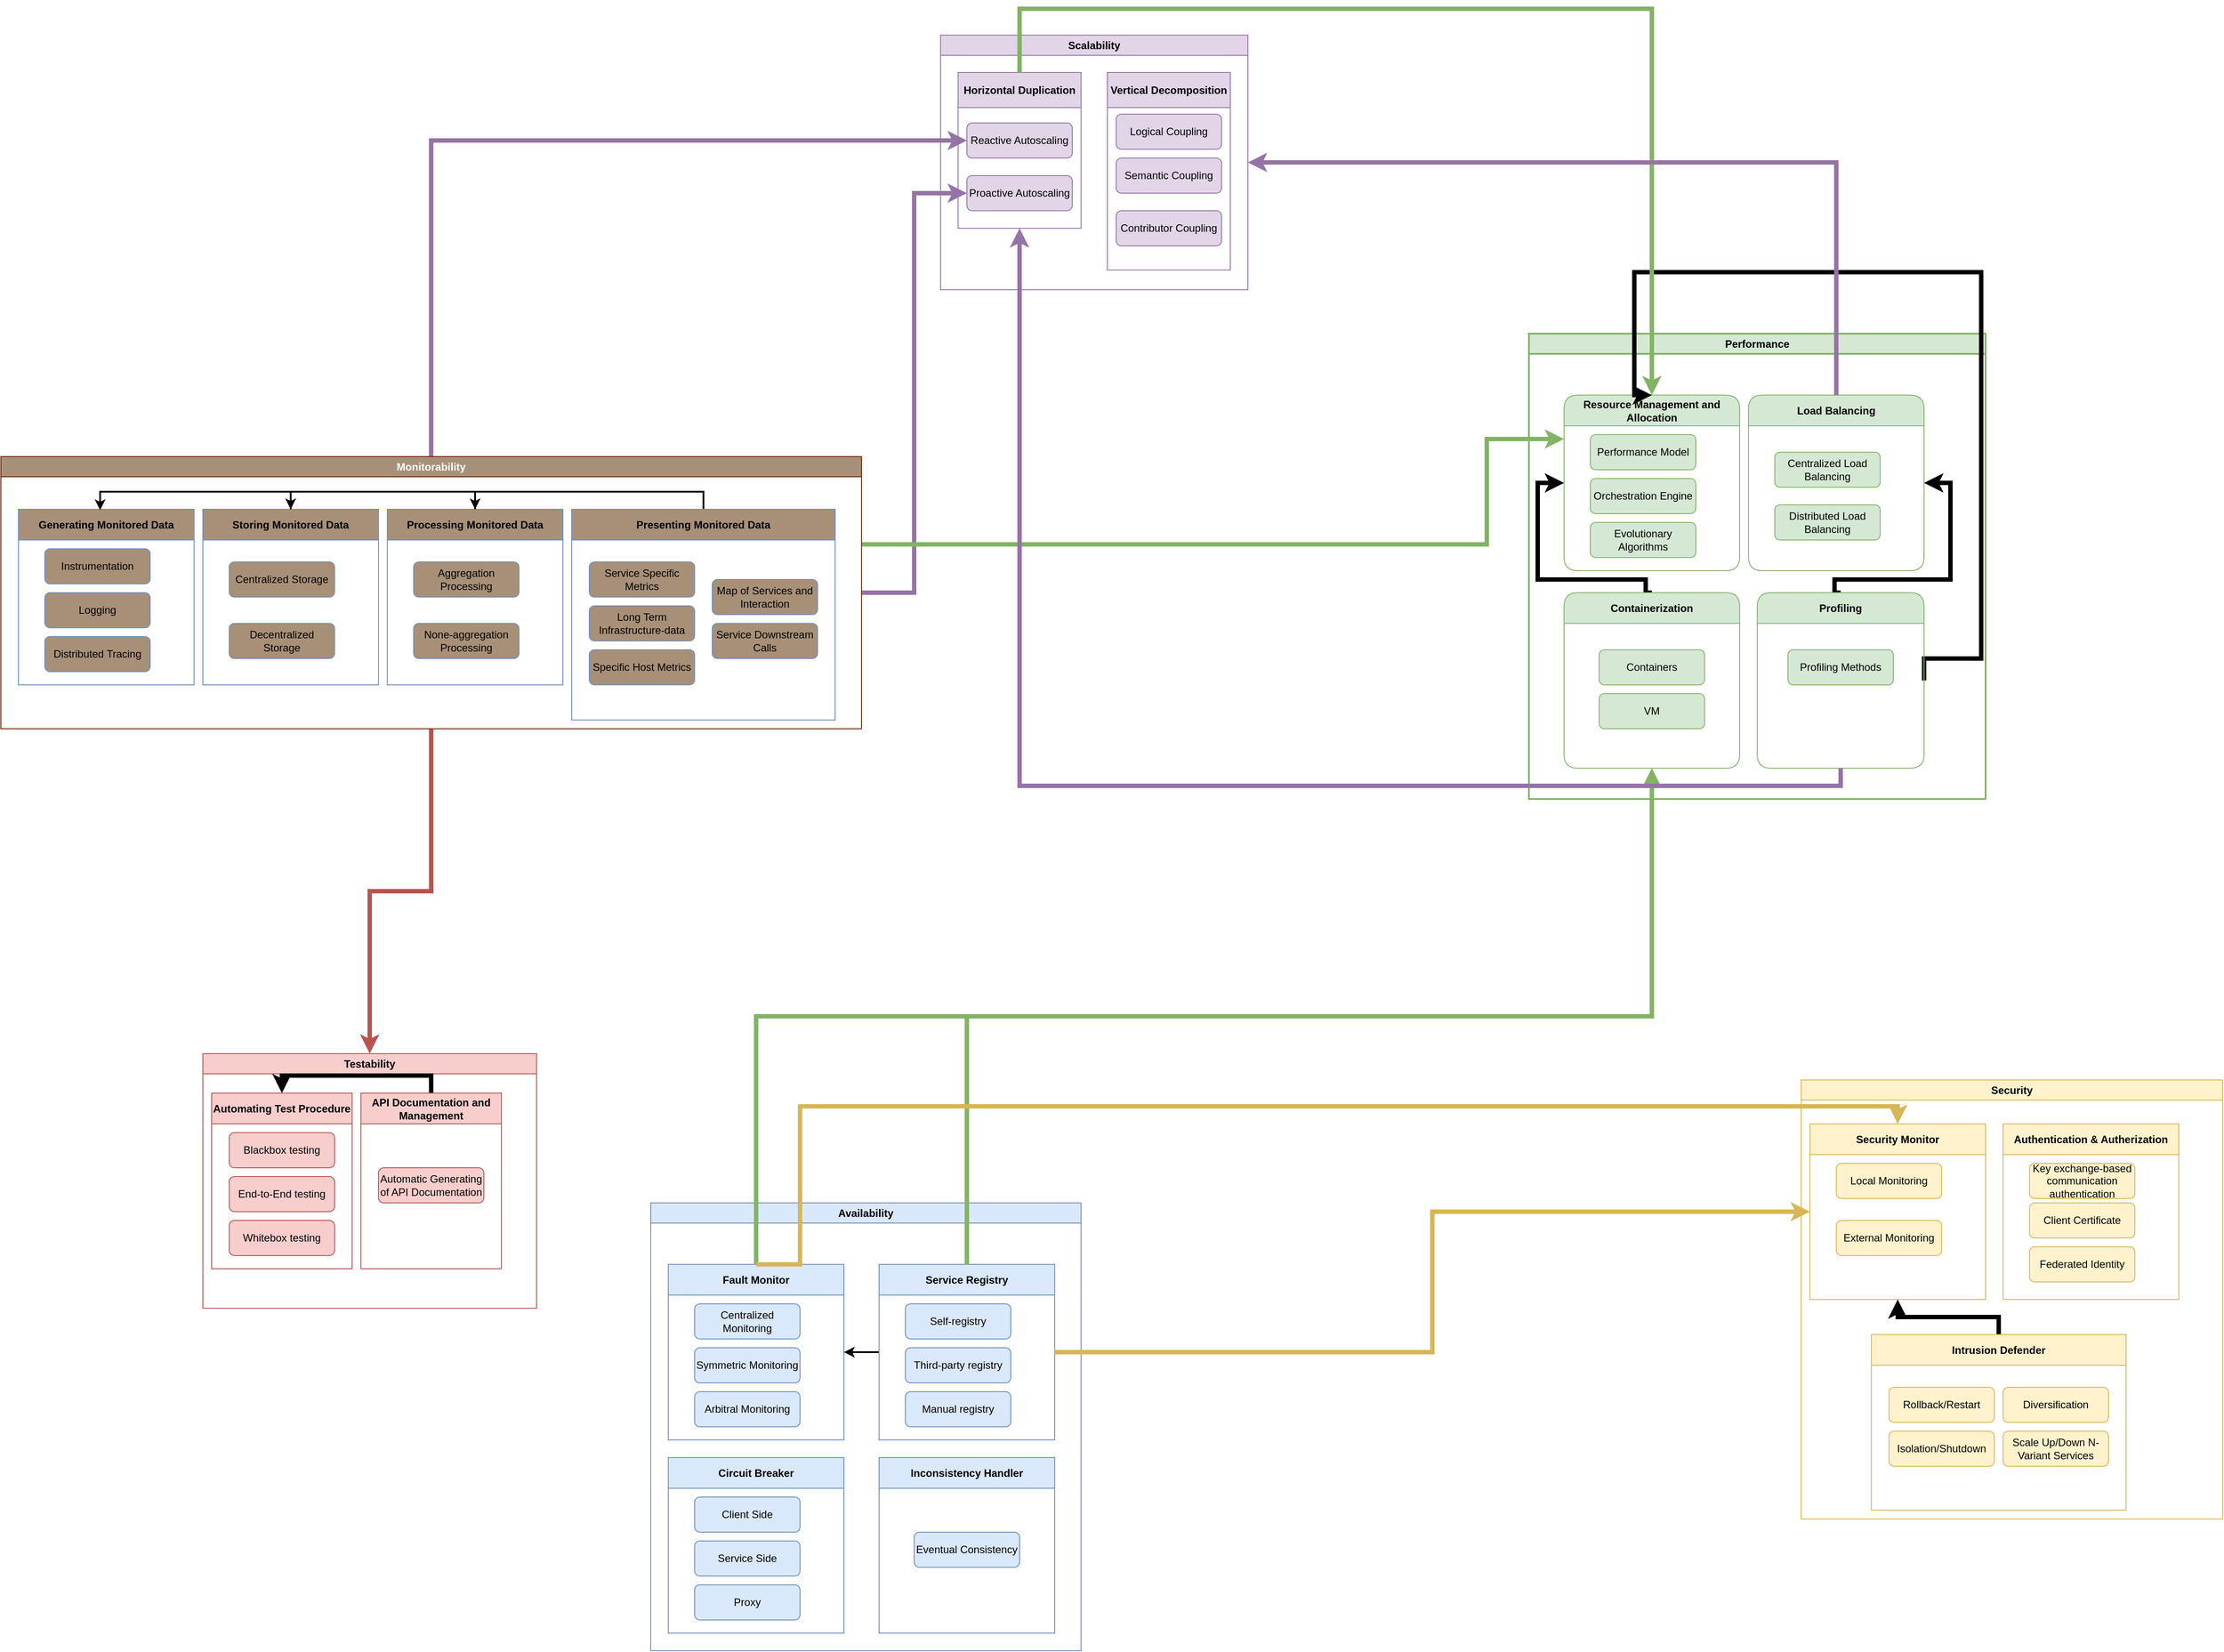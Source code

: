 <mxfile version="22.0.4" type="github">
  <diagram id="R2lEEEUBdFMjLlhIrx00" name="Page-1">
    <mxGraphModel dx="6017" dy="3123" grid="1" gridSize="10" guides="1" tooltips="1" connect="1" arrows="1" fold="1" page="1" pageScale="1" pageWidth="1920" pageHeight="1200" math="0" shadow="0" extFonts="Permanent Marker^https://fonts.googleapis.com/css?family=Permanent+Marker">
      <root>
        <mxCell id="0" />
        <mxCell id="1" parent="0" />
        <mxCell id="cCLrs_CAnp8vthAAdHYO-9" value="&lt;div&gt;Scalability&lt;/div&gt;" style="swimlane;whiteSpace=wrap;html=1;fillColor=#e1d5e7;strokeColor=#9673a6;" parent="1" vertex="1">
          <mxGeometry x="-810" y="-420" width="350" height="290" as="geometry" />
        </mxCell>
        <mxCell id="cCLrs_CAnp8vthAAdHYO-12" value="&lt;div&gt;Horizontal Duplication&lt;/div&gt;" style="swimlane;whiteSpace=wrap;html=1;startSize=40;fillColor=#e1d5e7;strokeColor=#9673a6;" parent="cCLrs_CAnp8vthAAdHYO-9" vertex="1">
          <mxGeometry x="20" y="42.5" width="140" height="177.5" as="geometry" />
        </mxCell>
        <mxCell id="cCLrs_CAnp8vthAAdHYO-14" value="Reactive Autoscaling" style="rounded=1;whiteSpace=wrap;html=1;fillColor=#e1d5e7;strokeColor=#9673a6;" parent="cCLrs_CAnp8vthAAdHYO-12" vertex="1">
          <mxGeometry x="10" y="57.5" width="120" height="40" as="geometry" />
        </mxCell>
        <mxCell id="cCLrs_CAnp8vthAAdHYO-15" value="Proactive Autoscaling" style="rounded=1;whiteSpace=wrap;html=1;fillColor=#e1d5e7;strokeColor=#9673a6;" parent="cCLrs_CAnp8vthAAdHYO-12" vertex="1">
          <mxGeometry x="10" y="117.5" width="120" height="40" as="geometry" />
        </mxCell>
        <mxCell id="cCLrs_CAnp8vthAAdHYO-13" value="&lt;div&gt;Vertical Decomposition&lt;/div&gt;" style="swimlane;whiteSpace=wrap;html=1;startSize=40;fillColor=#e1d5e7;strokeColor=#9673a6;" parent="cCLrs_CAnp8vthAAdHYO-9" vertex="1">
          <mxGeometry x="190" y="42.5" width="140" height="225" as="geometry">
            <mxRectangle x="190" y="42.5" width="170" height="40" as="alternateBounds" />
          </mxGeometry>
        </mxCell>
        <mxCell id="cCLrs_CAnp8vthAAdHYO-17" value="&lt;div&gt;Logical Coupling&lt;br&gt;&lt;/div&gt;" style="rounded=1;whiteSpace=wrap;html=1;fillColor=#e1d5e7;strokeColor=#9673a6;" parent="cCLrs_CAnp8vthAAdHYO-13" vertex="1">
          <mxGeometry x="10" y="47.5" width="120" height="40" as="geometry" />
        </mxCell>
        <mxCell id="cCLrs_CAnp8vthAAdHYO-18" value="Semantic Coupling" style="rounded=1;whiteSpace=wrap;html=1;fillColor=#e1d5e7;strokeColor=#9673a6;" parent="cCLrs_CAnp8vthAAdHYO-13" vertex="1">
          <mxGeometry x="10" y="97.5" width="120" height="40" as="geometry" />
        </mxCell>
        <mxCell id="cCLrs_CAnp8vthAAdHYO-19" value="Contributor Coupling" style="rounded=1;whiteSpace=wrap;html=1;fillColor=#e1d5e7;strokeColor=#9673a6;" parent="cCLrs_CAnp8vthAAdHYO-13" vertex="1">
          <mxGeometry x="10" y="157.5" width="120" height="40" as="geometry" />
        </mxCell>
        <mxCell id="cCLrs_CAnp8vthAAdHYO-21" value="Performance" style="swimlane;whiteSpace=wrap;html=1;fillColor=#d5e8d4;strokeColor=#82b366;strokeWidth=2;" parent="1" vertex="1">
          <mxGeometry x="-140" y="-80" width="520" height="530" as="geometry" />
        </mxCell>
        <mxCell id="cCLrs_CAnp8vthAAdHYO-26" value="Resource Management and Allocation" style="swimlane;whiteSpace=wrap;html=1;startSize=35;fillColor=#d5e8d4;strokeColor=#82b366;rounded=1;" parent="cCLrs_CAnp8vthAAdHYO-21" vertex="1">
          <mxGeometry x="40" y="70" width="200" height="200" as="geometry" />
        </mxCell>
        <mxCell id="cCLrs_CAnp8vthAAdHYO-30" value="Performance Model" style="rounded=1;whiteSpace=wrap;html=1;fillColor=#d5e8d4;strokeColor=#82b366;" parent="cCLrs_CAnp8vthAAdHYO-26" vertex="1">
          <mxGeometry x="30" y="45" width="120" height="40" as="geometry" />
        </mxCell>
        <mxCell id="cCLrs_CAnp8vthAAdHYO-31" value="Orchestration Engine" style="rounded=1;whiteSpace=wrap;html=1;fillColor=#d5e8d4;strokeColor=#82b366;" parent="cCLrs_CAnp8vthAAdHYO-26" vertex="1">
          <mxGeometry x="30" y="95" width="120" height="40" as="geometry" />
        </mxCell>
        <mxCell id="cCLrs_CAnp8vthAAdHYO-32" value="Evolutionary Algorithms" style="rounded=1;whiteSpace=wrap;html=1;fillColor=#d5e8d4;strokeColor=#82b366;" parent="cCLrs_CAnp8vthAAdHYO-26" vertex="1">
          <mxGeometry x="30" y="145" width="120" height="40" as="geometry" />
        </mxCell>
        <mxCell id="cCLrs_CAnp8vthAAdHYO-27" value="Load Balancing" style="swimlane;whiteSpace=wrap;html=1;startSize=35;fillColor=#d5e8d4;strokeColor=#82b366;rounded=1;" parent="cCLrs_CAnp8vthAAdHYO-21" vertex="1">
          <mxGeometry x="250" y="70" width="200" height="200" as="geometry" />
        </mxCell>
        <mxCell id="cCLrs_CAnp8vthAAdHYO-33" value="Centralized Load Balancing" style="rounded=1;whiteSpace=wrap;html=1;fillColor=#d5e8d4;strokeColor=#82b366;" parent="cCLrs_CAnp8vthAAdHYO-27" vertex="1">
          <mxGeometry x="30" y="65" width="120" height="40" as="geometry" />
        </mxCell>
        <mxCell id="cCLrs_CAnp8vthAAdHYO-34" value="Distributed Load Balancing" style="rounded=1;whiteSpace=wrap;html=1;fillColor=#d5e8d4;strokeColor=#82b366;" parent="cCLrs_CAnp8vthAAdHYO-27" vertex="1">
          <mxGeometry x="30" y="125" width="120" height="40" as="geometry" />
        </mxCell>
        <mxCell id="cCLrs_CAnp8vthAAdHYO-129" style="edgeStyle=orthogonalEdgeStyle;rounded=0;orthogonalLoop=1;jettySize=auto;html=1;exitX=0.5;exitY=0;exitDx=0;exitDy=0;entryX=0;entryY=0.5;entryDx=0;entryDy=0;strokeWidth=5;" parent="cCLrs_CAnp8vthAAdHYO-21" source="cCLrs_CAnp8vthAAdHYO-28" target="cCLrs_CAnp8vthAAdHYO-26" edge="1">
          <mxGeometry relative="1" as="geometry">
            <Array as="points">
              <mxPoint x="133" y="295" />
              <mxPoint x="133" y="280" />
              <mxPoint x="10" y="280" />
              <mxPoint x="10" y="170" />
            </Array>
          </mxGeometry>
        </mxCell>
        <mxCell id="cCLrs_CAnp8vthAAdHYO-28" value="Containerization" style="swimlane;whiteSpace=wrap;html=1;startSize=35;fillColor=#d5e8d4;strokeColor=#82b366;rounded=1;" parent="cCLrs_CAnp8vthAAdHYO-21" vertex="1">
          <mxGeometry x="40" y="295" width="200" height="200" as="geometry" />
        </mxCell>
        <mxCell id="cCLrs_CAnp8vthAAdHYO-103" value="Containers" style="rounded=1;whiteSpace=wrap;html=1;fillColor=#d5e8d4;strokeColor=#82b366;" parent="cCLrs_CAnp8vthAAdHYO-28" vertex="1">
          <mxGeometry x="40" y="65" width="120" height="40" as="geometry" />
        </mxCell>
        <mxCell id="cCLrs_CAnp8vthAAdHYO-104" value="VM" style="rounded=1;whiteSpace=wrap;html=1;fillColor=#d5e8d4;strokeColor=#82b366;" parent="cCLrs_CAnp8vthAAdHYO-28" vertex="1">
          <mxGeometry x="40" y="115" width="120" height="40" as="geometry" />
        </mxCell>
        <mxCell id="cCLrs_CAnp8vthAAdHYO-138" style="edgeStyle=orthogonalEdgeStyle;rounded=0;orthogonalLoop=1;jettySize=auto;html=1;exitX=1;exitY=0.5;exitDx=0;exitDy=0;entryX=0.5;entryY=0;entryDx=0;entryDy=0;strokeWidth=5;" parent="cCLrs_CAnp8vthAAdHYO-21" source="cCLrs_CAnp8vthAAdHYO-29" target="cCLrs_CAnp8vthAAdHYO-26" edge="1">
          <mxGeometry relative="1" as="geometry">
            <Array as="points">
              <mxPoint x="515" y="370" />
              <mxPoint x="515" y="-70" />
              <mxPoint x="120" y="-70" />
            </Array>
          </mxGeometry>
        </mxCell>
        <mxCell id="ivcwR1BW1cnBZH2qPvlK-3" style="edgeStyle=orthogonalEdgeStyle;rounded=0;orthogonalLoop=1;jettySize=auto;html=1;exitX=0.5;exitY=0;exitDx=0;exitDy=0;entryX=1;entryY=0.5;entryDx=0;entryDy=0;strokeWidth=5;" edge="1" parent="cCLrs_CAnp8vthAAdHYO-21" source="cCLrs_CAnp8vthAAdHYO-29" target="cCLrs_CAnp8vthAAdHYO-27">
          <mxGeometry relative="1" as="geometry">
            <Array as="points">
              <mxPoint x="348" y="280" />
              <mxPoint x="480" y="280" />
              <mxPoint x="480" y="170" />
            </Array>
          </mxGeometry>
        </mxCell>
        <mxCell id="cCLrs_CAnp8vthAAdHYO-29" value="Profiling" style="swimlane;whiteSpace=wrap;html=1;startSize=35;fillColor=#d5e8d4;strokeColor=#82b366;rounded=1;" parent="cCLrs_CAnp8vthAAdHYO-21" vertex="1">
          <mxGeometry x="260" y="295" width="190" height="200" as="geometry" />
        </mxCell>
        <mxCell id="cCLrs_CAnp8vthAAdHYO-105" value="Profiling Methods" style="rounded=1;whiteSpace=wrap;html=1;fillColor=#d5e8d4;strokeColor=#82b366;" parent="cCLrs_CAnp8vthAAdHYO-29" vertex="1">
          <mxGeometry x="35" y="65" width="120" height="40" as="geometry" />
        </mxCell>
        <mxCell id="cCLrs_CAnp8vthAAdHYO-22" value="Availability" style="swimlane;whiteSpace=wrap;html=1;fillColor=#dae8fc;strokeColor=#6c8ebf;" parent="1" vertex="1">
          <mxGeometry x="-1140" y="910" width="490" height="510" as="geometry" />
        </mxCell>
        <mxCell id="cCLrs_CAnp8vthAAdHYO-43" value="Fault Monitor" style="swimlane;whiteSpace=wrap;html=1;startSize=35;fillColor=#dae8fc;strokeColor=#6c8ebf;" parent="cCLrs_CAnp8vthAAdHYO-22" vertex="1">
          <mxGeometry x="20" y="70" width="200" height="200" as="geometry" />
        </mxCell>
        <mxCell id="cCLrs_CAnp8vthAAdHYO-44" value="Centralized Monitoring" style="rounded=1;whiteSpace=wrap;html=1;fillColor=#dae8fc;strokeColor=#6c8ebf;" parent="cCLrs_CAnp8vthAAdHYO-43" vertex="1">
          <mxGeometry x="30" y="45" width="120" height="40" as="geometry" />
        </mxCell>
        <mxCell id="cCLrs_CAnp8vthAAdHYO-45" value="Symmetric Monitoring" style="rounded=1;whiteSpace=wrap;html=1;fillColor=#dae8fc;strokeColor=#6c8ebf;" parent="cCLrs_CAnp8vthAAdHYO-43" vertex="1">
          <mxGeometry x="30" y="95" width="120" height="40" as="geometry" />
        </mxCell>
        <mxCell id="cCLrs_CAnp8vthAAdHYO-46" value="Arbitral Monitoring" style="rounded=1;whiteSpace=wrap;html=1;fillColor=#dae8fc;strokeColor=#6c8ebf;" parent="cCLrs_CAnp8vthAAdHYO-43" vertex="1">
          <mxGeometry x="30" y="145" width="120" height="40" as="geometry" />
        </mxCell>
        <mxCell id="cCLrs_CAnp8vthAAdHYO-140" style="edgeStyle=orthogonalEdgeStyle;rounded=0;orthogonalLoop=1;jettySize=auto;html=1;entryX=1;entryY=0.5;entryDx=0;entryDy=0;strokeWidth=2;" parent="cCLrs_CAnp8vthAAdHYO-22" source="cCLrs_CAnp8vthAAdHYO-47" target="cCLrs_CAnp8vthAAdHYO-43" edge="1">
          <mxGeometry relative="1" as="geometry" />
        </mxCell>
        <mxCell id="cCLrs_CAnp8vthAAdHYO-47" value="Service Registry" style="swimlane;whiteSpace=wrap;html=1;startSize=35;fillColor=#dae8fc;strokeColor=#6c8ebf;" parent="cCLrs_CAnp8vthAAdHYO-22" vertex="1">
          <mxGeometry x="260" y="70" width="200" height="200" as="geometry" />
        </mxCell>
        <mxCell id="cCLrs_CAnp8vthAAdHYO-48" value="Self-registry" style="rounded=1;whiteSpace=wrap;html=1;fillColor=#dae8fc;strokeColor=#6c8ebf;" parent="cCLrs_CAnp8vthAAdHYO-47" vertex="1">
          <mxGeometry x="30" y="45" width="120" height="40" as="geometry" />
        </mxCell>
        <mxCell id="cCLrs_CAnp8vthAAdHYO-49" value="Third-party registry" style="rounded=1;whiteSpace=wrap;html=1;fillColor=#dae8fc;strokeColor=#6c8ebf;" parent="cCLrs_CAnp8vthAAdHYO-47" vertex="1">
          <mxGeometry x="30" y="95" width="120" height="40" as="geometry" />
        </mxCell>
        <mxCell id="cCLrs_CAnp8vthAAdHYO-50" value="Manual registry" style="rounded=1;whiteSpace=wrap;html=1;fillColor=#dae8fc;strokeColor=#6c8ebf;" parent="cCLrs_CAnp8vthAAdHYO-47" vertex="1">
          <mxGeometry x="30" y="145" width="120" height="40" as="geometry" />
        </mxCell>
        <mxCell id="cCLrs_CAnp8vthAAdHYO-51" value="Circuit Breaker" style="swimlane;whiteSpace=wrap;html=1;startSize=35;fillColor=#dae8fc;strokeColor=#6c8ebf;" parent="cCLrs_CAnp8vthAAdHYO-22" vertex="1">
          <mxGeometry x="20" y="290" width="200" height="200" as="geometry" />
        </mxCell>
        <mxCell id="cCLrs_CAnp8vthAAdHYO-52" value="Client Side" style="rounded=1;whiteSpace=wrap;html=1;fillColor=#dae8fc;strokeColor=#6c8ebf;" parent="cCLrs_CAnp8vthAAdHYO-51" vertex="1">
          <mxGeometry x="30" y="45" width="120" height="40" as="geometry" />
        </mxCell>
        <mxCell id="cCLrs_CAnp8vthAAdHYO-53" value="Service Side" style="rounded=1;whiteSpace=wrap;html=1;fillColor=#dae8fc;strokeColor=#6c8ebf;" parent="cCLrs_CAnp8vthAAdHYO-51" vertex="1">
          <mxGeometry x="30" y="95" width="120" height="40" as="geometry" />
        </mxCell>
        <mxCell id="cCLrs_CAnp8vthAAdHYO-54" value="Proxy" style="rounded=1;whiteSpace=wrap;html=1;fillColor=#dae8fc;strokeColor=#6c8ebf;" parent="cCLrs_CAnp8vthAAdHYO-51" vertex="1">
          <mxGeometry x="30" y="145" width="120" height="40" as="geometry" />
        </mxCell>
        <mxCell id="cCLrs_CAnp8vthAAdHYO-55" value="Inconsistency Handler" style="swimlane;whiteSpace=wrap;html=1;startSize=35;fillColor=#dae8fc;strokeColor=#6c8ebf;" parent="cCLrs_CAnp8vthAAdHYO-22" vertex="1">
          <mxGeometry x="260" y="290" width="200" height="200" as="geometry" />
        </mxCell>
        <mxCell id="cCLrs_CAnp8vthAAdHYO-58" value="Eventual Consistency" style="rounded=1;whiteSpace=wrap;html=1;fillColor=#dae8fc;strokeColor=#6c8ebf;" parent="cCLrs_CAnp8vthAAdHYO-55" vertex="1">
          <mxGeometry x="40" y="85" width="120" height="40" as="geometry" />
        </mxCell>
        <mxCell id="cCLrs_CAnp8vthAAdHYO-122" style="edgeStyle=orthogonalEdgeStyle;rounded=0;orthogonalLoop=1;jettySize=auto;html=1;entryX=0;entryY=0.5;entryDx=0;entryDy=0;strokeColor=#9673a6;strokeWidth=5;fillColor=#e1d5e7;" parent="1" source="cCLrs_CAnp8vthAAdHYO-23" target="cCLrs_CAnp8vthAAdHYO-15" edge="1">
          <mxGeometry relative="1" as="geometry" />
        </mxCell>
        <mxCell id="cCLrs_CAnp8vthAAdHYO-124" style="edgeStyle=orthogonalEdgeStyle;rounded=0;orthogonalLoop=1;jettySize=auto;html=1;exitX=0.5;exitY=0;exitDx=0;exitDy=0;entryX=0;entryY=0.5;entryDx=0;entryDy=0;strokeColor=#9673a6;strokeWidth=5;fillColor=#e1d5e7;" parent="1" source="cCLrs_CAnp8vthAAdHYO-23" target="cCLrs_CAnp8vthAAdHYO-14" edge="1">
          <mxGeometry relative="1" as="geometry" />
        </mxCell>
        <mxCell id="cCLrs_CAnp8vthAAdHYO-131" style="edgeStyle=orthogonalEdgeStyle;rounded=0;orthogonalLoop=1;jettySize=auto;html=1;strokeWidth=5;strokeColor=#82b366;fillColor=#d5e8d4;entryX=0;entryY=0.25;entryDx=0;entryDy=0;" parent="1" target="cCLrs_CAnp8vthAAdHYO-26" edge="1">
          <mxGeometry relative="1" as="geometry">
            <Array as="points">
              <mxPoint x="-188" y="160" />
              <mxPoint x="-188" y="40" />
            </Array>
            <mxPoint x="-900" y="160" as="sourcePoint" />
            <mxPoint x="-170" y="40" as="targetPoint" />
          </mxGeometry>
        </mxCell>
        <mxCell id="cCLrs_CAnp8vthAAdHYO-163" style="edgeStyle=orthogonalEdgeStyle;rounded=0;orthogonalLoop=1;jettySize=auto;html=1;entryX=0.5;entryY=0;entryDx=0;entryDy=0;strokeWidth=5;fillColor=#f8cecc;strokeColor=#b85450;" parent="1" source="cCLrs_CAnp8vthAAdHYO-23" target="cCLrs_CAnp8vthAAdHYO-25" edge="1">
          <mxGeometry relative="1" as="geometry" />
        </mxCell>
        <mxCell id="cCLrs_CAnp8vthAAdHYO-23" value="Monitorability" style="swimlane;whiteSpace=wrap;html=1;fillColor=#A89078;strokeColor=#6D1F00;fontColor=#ffffff;" parent="1" vertex="1">
          <mxGeometry x="-1880" y="60" width="980" height="310" as="geometry" />
        </mxCell>
        <mxCell id="cCLrs_CAnp8vthAAdHYO-62" value="Generating Monitored Data" style="swimlane;whiteSpace=wrap;html=1;startSize=35;fillColor=#A89078;strokeColor=#6c8ebf;" parent="cCLrs_CAnp8vthAAdHYO-23" vertex="1">
          <mxGeometry x="20" y="60" width="200" height="200" as="geometry" />
        </mxCell>
        <mxCell id="cCLrs_CAnp8vthAAdHYO-63" value="Instrumentation" style="rounded=1;whiteSpace=wrap;html=1;fillColor=#A89078;strokeColor=#6c8ebf;" parent="cCLrs_CAnp8vthAAdHYO-62" vertex="1">
          <mxGeometry x="30" y="45" width="120" height="40" as="geometry" />
        </mxCell>
        <mxCell id="cCLrs_CAnp8vthAAdHYO-64" value="Logging" style="rounded=1;whiteSpace=wrap;html=1;fillColor=#A89078;strokeColor=#6c8ebf;" parent="cCLrs_CAnp8vthAAdHYO-62" vertex="1">
          <mxGeometry x="30" y="95" width="120" height="40" as="geometry" />
        </mxCell>
        <mxCell id="cCLrs_CAnp8vthAAdHYO-65" value="Distributed Tracing" style="rounded=1;whiteSpace=wrap;html=1;fillColor=#A89078;strokeColor=#6c8ebf;" parent="cCLrs_CAnp8vthAAdHYO-62" vertex="1">
          <mxGeometry x="30" y="145" width="120" height="40" as="geometry" />
        </mxCell>
        <mxCell id="cCLrs_CAnp8vthAAdHYO-66" value="Storing Monitored Data" style="swimlane;whiteSpace=wrap;html=1;startSize=35;fillColor=#A89078;strokeColor=#6c8ebf;" parent="cCLrs_CAnp8vthAAdHYO-23" vertex="1">
          <mxGeometry x="230" y="60" width="200" height="200" as="geometry" />
        </mxCell>
        <mxCell id="cCLrs_CAnp8vthAAdHYO-67" value="Centralized Storage" style="rounded=1;whiteSpace=wrap;html=1;fillColor=#A89078;strokeColor=#6c8ebf;" parent="cCLrs_CAnp8vthAAdHYO-66" vertex="1">
          <mxGeometry x="30" y="60" width="120" height="40" as="geometry" />
        </mxCell>
        <mxCell id="cCLrs_CAnp8vthAAdHYO-68" value="Decentralized Storage" style="rounded=1;whiteSpace=wrap;html=1;fillColor=#A89078;strokeColor=#6c8ebf;" parent="cCLrs_CAnp8vthAAdHYO-66" vertex="1">
          <mxGeometry x="30" y="130" width="120" height="40" as="geometry" />
        </mxCell>
        <mxCell id="cCLrs_CAnp8vthAAdHYO-70" value="Processing Monitored Data" style="swimlane;whiteSpace=wrap;html=1;startSize=35;fillColor=#A89078;strokeColor=#6c8ebf;" parent="cCLrs_CAnp8vthAAdHYO-23" vertex="1">
          <mxGeometry x="440" y="60" width="200" height="200" as="geometry" />
        </mxCell>
        <mxCell id="cCLrs_CAnp8vthAAdHYO-71" value="Aggregation Processing" style="rounded=1;whiteSpace=wrap;html=1;fillColor=#A89078;strokeColor=#6c8ebf;" parent="cCLrs_CAnp8vthAAdHYO-70" vertex="1">
          <mxGeometry x="30" y="60" width="120" height="40" as="geometry" />
        </mxCell>
        <mxCell id="cCLrs_CAnp8vthAAdHYO-72" value="None-aggregation Processing" style="rounded=1;whiteSpace=wrap;html=1;fillColor=#A89078;strokeColor=#6c8ebf;" parent="cCLrs_CAnp8vthAAdHYO-70" vertex="1">
          <mxGeometry x="30" y="130" width="120" height="40" as="geometry" />
        </mxCell>
        <mxCell id="cCLrs_CAnp8vthAAdHYO-143" style="edgeStyle=orthogonalEdgeStyle;rounded=0;orthogonalLoop=1;jettySize=auto;html=1;exitX=0.5;exitY=0;exitDx=0;exitDy=0;entryX=0.5;entryY=0;entryDx=0;entryDy=0;strokeWidth=2;" parent="cCLrs_CAnp8vthAAdHYO-23" source="cCLrs_CAnp8vthAAdHYO-73" target="cCLrs_CAnp8vthAAdHYO-70" edge="1">
          <mxGeometry relative="1" as="geometry" />
        </mxCell>
        <mxCell id="cCLrs_CAnp8vthAAdHYO-73" value="Presenting Monitored Data" style="swimlane;whiteSpace=wrap;html=1;startSize=35;fillColor=#A89078;strokeColor=#6c8ebf;" parent="cCLrs_CAnp8vthAAdHYO-23" vertex="1">
          <mxGeometry x="650" y="60" width="300" height="240" as="geometry" />
        </mxCell>
        <mxCell id="cCLrs_CAnp8vthAAdHYO-74" value="Service Specific Metrics" style="rounded=1;whiteSpace=wrap;html=1;fillColor=#A89078;strokeColor=#6c8ebf;" parent="cCLrs_CAnp8vthAAdHYO-73" vertex="1">
          <mxGeometry x="20" y="60" width="120" height="40" as="geometry" />
        </mxCell>
        <mxCell id="cCLrs_CAnp8vthAAdHYO-75" value="Long Term Infrastructure-data" style="rounded=1;whiteSpace=wrap;html=1;fillColor=#A89078;strokeColor=#6c8ebf;" parent="cCLrs_CAnp8vthAAdHYO-73" vertex="1">
          <mxGeometry x="20" y="110" width="120" height="40" as="geometry" />
        </mxCell>
        <mxCell id="cCLrs_CAnp8vthAAdHYO-76" value="Specific Host Metrics" style="rounded=1;whiteSpace=wrap;html=1;fillColor=#A89078;strokeColor=#6c8ebf;" parent="cCLrs_CAnp8vthAAdHYO-73" vertex="1">
          <mxGeometry x="20" y="160" width="120" height="40" as="geometry" />
        </mxCell>
        <mxCell id="cCLrs_CAnp8vthAAdHYO-77" value="Map of Services and Interaction" style="rounded=1;whiteSpace=wrap;html=1;fillColor=#A89078;strokeColor=#6c8ebf;" parent="cCLrs_CAnp8vthAAdHYO-73" vertex="1">
          <mxGeometry x="160" y="80" width="120" height="40" as="geometry" />
        </mxCell>
        <mxCell id="cCLrs_CAnp8vthAAdHYO-79" value="&lt;div&gt;Service Downstream Calls&lt;/div&gt;" style="rounded=1;whiteSpace=wrap;html=1;fillColor=#A89078;strokeColor=#6c8ebf;" parent="cCLrs_CAnp8vthAAdHYO-73" vertex="1">
          <mxGeometry x="160" y="130" width="120" height="40" as="geometry" />
        </mxCell>
        <mxCell id="cCLrs_CAnp8vthAAdHYO-147" style="edgeStyle=orthogonalEdgeStyle;rounded=0;orthogonalLoop=1;jettySize=auto;html=1;strokeWidth=2;" parent="cCLrs_CAnp8vthAAdHYO-23" source="cCLrs_CAnp8vthAAdHYO-70" edge="1">
          <mxGeometry relative="1" as="geometry">
            <mxPoint x="330" y="60" as="targetPoint" />
            <Array as="points">
              <mxPoint x="540" y="40" />
              <mxPoint x="330" y="40" />
              <mxPoint x="330" y="58" />
            </Array>
          </mxGeometry>
        </mxCell>
        <mxCell id="cCLrs_CAnp8vthAAdHYO-148" style="edgeStyle=orthogonalEdgeStyle;rounded=0;orthogonalLoop=1;jettySize=auto;html=1;entryX=0.465;entryY=0.005;entryDx=0;entryDy=0;entryPerimeter=0;strokeWidth=2;" parent="cCLrs_CAnp8vthAAdHYO-23" source="cCLrs_CAnp8vthAAdHYO-66" target="cCLrs_CAnp8vthAAdHYO-62" edge="1">
          <mxGeometry relative="1" as="geometry">
            <Array as="points">
              <mxPoint x="330" y="40" />
              <mxPoint x="113" y="40" />
            </Array>
          </mxGeometry>
        </mxCell>
        <mxCell id="cCLrs_CAnp8vthAAdHYO-25" value="Testability" style="swimlane;whiteSpace=wrap;html=1;fillColor=#f8cecc;strokeColor=#b85450;" parent="1" vertex="1">
          <mxGeometry x="-1650" y="740" width="380" height="290" as="geometry" />
        </mxCell>
        <mxCell id="cCLrs_CAnp8vthAAdHYO-94" value="Automating Test Procedure" style="swimlane;whiteSpace=wrap;html=1;startSize=35;fillColor=#f8cecc;strokeColor=#b85450;" parent="cCLrs_CAnp8vthAAdHYO-25" vertex="1">
          <mxGeometry x="10" y="45" width="160" height="200" as="geometry" />
        </mxCell>
        <mxCell id="cCLrs_CAnp8vthAAdHYO-95" value="Blackbox testing" style="rounded=1;whiteSpace=wrap;html=1;fillColor=#f8cecc;strokeColor=#b85450;" parent="cCLrs_CAnp8vthAAdHYO-94" vertex="1">
          <mxGeometry x="20" y="45" width="120" height="40" as="geometry" />
        </mxCell>
        <mxCell id="cCLrs_CAnp8vthAAdHYO-96" value="End-to-End testing" style="rounded=1;whiteSpace=wrap;html=1;fillColor=#f8cecc;strokeColor=#b85450;" parent="cCLrs_CAnp8vthAAdHYO-94" vertex="1">
          <mxGeometry x="20" y="95" width="120" height="40" as="geometry" />
        </mxCell>
        <mxCell id="cCLrs_CAnp8vthAAdHYO-97" value="Whitebox testing" style="rounded=1;whiteSpace=wrap;html=1;fillColor=#f8cecc;strokeColor=#b85450;" parent="cCLrs_CAnp8vthAAdHYO-94" vertex="1">
          <mxGeometry x="20" y="145" width="120" height="40" as="geometry" />
        </mxCell>
        <mxCell id="cCLrs_CAnp8vthAAdHYO-159" style="edgeStyle=orthogonalEdgeStyle;rounded=0;orthogonalLoop=1;jettySize=auto;html=1;exitX=0.5;exitY=0;exitDx=0;exitDy=0;entryX=0.5;entryY=0;entryDx=0;entryDy=0;strokeWidth=5;" parent="cCLrs_CAnp8vthAAdHYO-25" source="cCLrs_CAnp8vthAAdHYO-99" target="cCLrs_CAnp8vthAAdHYO-94" edge="1">
          <mxGeometry relative="1" as="geometry" />
        </mxCell>
        <mxCell id="cCLrs_CAnp8vthAAdHYO-99" value="API Documentation and Management" style="swimlane;whiteSpace=wrap;html=1;startSize=35;fillColor=#f8cecc;strokeColor=#b85450;" parent="cCLrs_CAnp8vthAAdHYO-25" vertex="1">
          <mxGeometry x="180" y="45" width="160" height="200" as="geometry" />
        </mxCell>
        <mxCell id="cCLrs_CAnp8vthAAdHYO-100" value="Automatic Generating of API Documentation" style="rounded=1;whiteSpace=wrap;html=1;fillColor=#f8cecc;strokeColor=#b85450;" parent="cCLrs_CAnp8vthAAdHYO-99" vertex="1">
          <mxGeometry x="20" y="85" width="120" height="40" as="geometry" />
        </mxCell>
        <mxCell id="cCLrs_CAnp8vthAAdHYO-24" value="Security" style="swimlane;whiteSpace=wrap;html=1;fillColor=#fff2cc;strokeColor=#d6b656;" parent="1" vertex="1">
          <mxGeometry x="170" y="770" width="480" height="500" as="geometry" />
        </mxCell>
        <mxCell id="cCLrs_CAnp8vthAAdHYO-80" value="Security Monitor" style="swimlane;whiteSpace=wrap;html=1;startSize=35;fillColor=#fff2cc;strokeColor=#d6b656;" parent="cCLrs_CAnp8vthAAdHYO-24" vertex="1">
          <mxGeometry x="10" y="50" width="200" height="200" as="geometry" />
        </mxCell>
        <mxCell id="cCLrs_CAnp8vthAAdHYO-81" value="Local Monitoring" style="rounded=1;whiteSpace=wrap;html=1;fillColor=#fff2cc;strokeColor=#d6b656;" parent="cCLrs_CAnp8vthAAdHYO-80" vertex="1">
          <mxGeometry x="30" y="45" width="120" height="40" as="geometry" />
        </mxCell>
        <mxCell id="cCLrs_CAnp8vthAAdHYO-82" value="External Monitoring" style="rounded=1;whiteSpace=wrap;html=1;fillColor=#fff2cc;strokeColor=#d6b656;" parent="cCLrs_CAnp8vthAAdHYO-80" vertex="1">
          <mxGeometry x="30" y="110" width="120" height="40" as="geometry" />
        </mxCell>
        <mxCell id="cCLrs_CAnp8vthAAdHYO-84" value="Authentication &amp;amp; Autherization" style="swimlane;whiteSpace=wrap;html=1;startSize=35;fillColor=#fff2cc;strokeColor=#d6b656;" parent="cCLrs_CAnp8vthAAdHYO-24" vertex="1">
          <mxGeometry x="230" y="50" width="200" height="200" as="geometry" />
        </mxCell>
        <mxCell id="cCLrs_CAnp8vthAAdHYO-85" value="Key exchange-based communication authentication" style="rounded=1;whiteSpace=wrap;html=1;fillColor=#fff2cc;strokeColor=#d6b656;" parent="cCLrs_CAnp8vthAAdHYO-84" vertex="1">
          <mxGeometry x="30" y="45" width="120" height="40" as="geometry" />
        </mxCell>
        <mxCell id="cCLrs_CAnp8vthAAdHYO-86" value="Client Certificate" style="rounded=1;whiteSpace=wrap;html=1;fillColor=#fff2cc;strokeColor=#d6b656;" parent="cCLrs_CAnp8vthAAdHYO-84" vertex="1">
          <mxGeometry x="30" y="90" width="120" height="40" as="geometry" />
        </mxCell>
        <mxCell id="cCLrs_CAnp8vthAAdHYO-87" value="Federated Identity" style="rounded=1;whiteSpace=wrap;html=1;fillColor=#fff2cc;strokeColor=#d6b656;" parent="cCLrs_CAnp8vthAAdHYO-84" vertex="1">
          <mxGeometry x="30" y="140" width="120" height="40" as="geometry" />
        </mxCell>
        <mxCell id="cCLrs_CAnp8vthAAdHYO-154" style="edgeStyle=orthogonalEdgeStyle;rounded=0;orthogonalLoop=1;jettySize=auto;html=1;exitX=0.5;exitY=0;exitDx=0;exitDy=0;entryX=0.5;entryY=1;entryDx=0;entryDy=0;strokeWidth=5;" parent="cCLrs_CAnp8vthAAdHYO-24" source="cCLrs_CAnp8vthAAdHYO-88" target="cCLrs_CAnp8vthAAdHYO-80" edge="1">
          <mxGeometry relative="1" as="geometry" />
        </mxCell>
        <mxCell id="cCLrs_CAnp8vthAAdHYO-88" value="Intrusion Defender" style="swimlane;whiteSpace=wrap;html=1;startSize=35;fillColor=#fff2cc;strokeColor=#d6b656;" parent="cCLrs_CAnp8vthAAdHYO-24" vertex="1">
          <mxGeometry x="80" y="290" width="290" height="200" as="geometry" />
        </mxCell>
        <mxCell id="cCLrs_CAnp8vthAAdHYO-89" value="Rollback/Restart" style="rounded=1;whiteSpace=wrap;html=1;fillColor=#fff2cc;strokeColor=#d6b656;" parent="cCLrs_CAnp8vthAAdHYO-88" vertex="1">
          <mxGeometry x="20" y="60" width="120" height="40" as="geometry" />
        </mxCell>
        <mxCell id="cCLrs_CAnp8vthAAdHYO-90" value="Isolation/Shutdown" style="rounded=1;whiteSpace=wrap;html=1;fillColor=#fff2cc;strokeColor=#d6b656;" parent="cCLrs_CAnp8vthAAdHYO-88" vertex="1">
          <mxGeometry x="20" y="110" width="120" height="40" as="geometry" />
        </mxCell>
        <mxCell id="cCLrs_CAnp8vthAAdHYO-91" value="Diversification" style="rounded=1;whiteSpace=wrap;html=1;fillColor=#fff2cc;strokeColor=#d6b656;" parent="cCLrs_CAnp8vthAAdHYO-88" vertex="1">
          <mxGeometry x="150" y="60" width="120" height="40" as="geometry" />
        </mxCell>
        <mxCell id="cCLrs_CAnp8vthAAdHYO-93" value="Scale Up/Down N-Variant Services" style="rounded=1;whiteSpace=wrap;html=1;fillColor=#fff2cc;strokeColor=#d6b656;" parent="cCLrs_CAnp8vthAAdHYO-88" vertex="1">
          <mxGeometry x="150" y="110" width="120" height="40" as="geometry" />
        </mxCell>
        <mxCell id="cCLrs_CAnp8vthAAdHYO-128" style="edgeStyle=orthogonalEdgeStyle;rounded=0;orthogonalLoop=1;jettySize=auto;html=1;exitX=0.5;exitY=0;exitDx=0;exitDy=0;entryX=0.5;entryY=0;entryDx=0;entryDy=0;fillColor=#d5e8d4;strokeColor=#82b366;strokeWidth=5;" parent="1" source="cCLrs_CAnp8vthAAdHYO-12" target="cCLrs_CAnp8vthAAdHYO-26" edge="1">
          <mxGeometry relative="1" as="geometry">
            <Array as="points">
              <mxPoint x="-720" y="-450" />
              <mxPoint y="-450" />
            </Array>
          </mxGeometry>
        </mxCell>
        <mxCell id="cCLrs_CAnp8vthAAdHYO-135" style="edgeStyle=orthogonalEdgeStyle;rounded=0;orthogonalLoop=1;jettySize=auto;html=1;exitX=0.5;exitY=0;exitDx=0;exitDy=0;entryX=0.5;entryY=1;entryDx=0;entryDy=0;fillColor=#d5e8d4;strokeColor=#82b366;strokeWidth=5;" parent="1" source="cCLrs_CAnp8vthAAdHYO-43" target="cCLrs_CAnp8vthAAdHYO-28" edge="1">
          <mxGeometry relative="1" as="geometry" />
        </mxCell>
        <mxCell id="cCLrs_CAnp8vthAAdHYO-136" style="edgeStyle=orthogonalEdgeStyle;rounded=0;orthogonalLoop=1;jettySize=auto;html=1;exitX=0.5;exitY=0;exitDx=0;exitDy=0;entryX=0.5;entryY=1;entryDx=0;entryDy=0;fillColor=#d5e8d4;strokeColor=#82b366;strokeWidth=5;" parent="1" source="cCLrs_CAnp8vthAAdHYO-47" target="cCLrs_CAnp8vthAAdHYO-28" edge="1">
          <mxGeometry relative="1" as="geometry" />
        </mxCell>
        <mxCell id="cCLrs_CAnp8vthAAdHYO-139" style="edgeStyle=orthogonalEdgeStyle;rounded=0;orthogonalLoop=1;jettySize=auto;html=1;exitX=0.5;exitY=1;exitDx=0;exitDy=0;entryX=0.5;entryY=1;entryDx=0;entryDy=0;fillColor=#e1d5e7;strokeColor=#9673a6;strokeWidth=5;" parent="1" source="cCLrs_CAnp8vthAAdHYO-29" target="cCLrs_CAnp8vthAAdHYO-12" edge="1">
          <mxGeometry relative="1" as="geometry" />
        </mxCell>
        <mxCell id="cCLrs_CAnp8vthAAdHYO-152" style="edgeStyle=orthogonalEdgeStyle;rounded=0;orthogonalLoop=1;jettySize=auto;html=1;exitX=0.5;exitY=0;exitDx=0;exitDy=0;entryX=0.5;entryY=0;entryDx=0;entryDy=0;fillColor=#fff2cc;strokeColor=#d6b656;strokeWidth=5;" parent="1" source="cCLrs_CAnp8vthAAdHYO-43" target="cCLrs_CAnp8vthAAdHYO-80" edge="1">
          <mxGeometry relative="1" as="geometry">
            <Array as="points">
              <mxPoint x="-970" y="980" />
              <mxPoint x="-970" y="800" />
              <mxPoint x="280" y="800" />
            </Array>
          </mxGeometry>
        </mxCell>
        <mxCell id="cCLrs_CAnp8vthAAdHYO-153" style="edgeStyle=orthogonalEdgeStyle;rounded=0;orthogonalLoop=1;jettySize=auto;html=1;exitX=1;exitY=0.5;exitDx=0;exitDy=0;entryX=0;entryY=0.5;entryDx=0;entryDy=0;fillColor=#fff2cc;strokeColor=#d6b656;strokeWidth=5;" parent="1" source="cCLrs_CAnp8vthAAdHYO-47" target="cCLrs_CAnp8vthAAdHYO-80" edge="1">
          <mxGeometry relative="1" as="geometry" />
        </mxCell>
        <mxCell id="cCLrs_CAnp8vthAAdHYO-134" style="edgeStyle=orthogonalEdgeStyle;rounded=0;orthogonalLoop=1;jettySize=auto;html=1;exitX=0.5;exitY=0;exitDx=0;exitDy=0;fillColor=#e1d5e7;strokeColor=#9673a6;strokeWidth=5;entryX=1;entryY=0.5;entryDx=0;entryDy=0;" parent="1" source="cCLrs_CAnp8vthAAdHYO-27" edge="1" target="cCLrs_CAnp8vthAAdHYO-9">
          <mxGeometry relative="1" as="geometry">
            <mxPoint x="-470" y="-100" as="targetPoint" />
          </mxGeometry>
        </mxCell>
      </root>
    </mxGraphModel>
  </diagram>
</mxfile>
